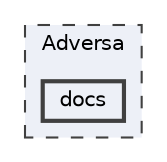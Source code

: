 digraph "Adversa/docs"
{
 // LATEX_PDF_SIZE
  bgcolor="transparent";
  edge [fontname=Helvetica,fontsize=10,labelfontname=Helvetica,labelfontsize=10];
  node [fontname=Helvetica,fontsize=10,shape=box,height=0.2,width=0.4];
  compound=true
  subgraph clusterdir_1d159169ffaaf33cf19acf7cabbcc614 {
    graph [ bgcolor="#edf0f7", pencolor="grey25", label="Adversa", fontname=Helvetica,fontsize=10 style="filled,dashed", URL="dir_1d159169ffaaf33cf19acf7cabbcc614.html",tooltip=""]
  dir_357f27f21f9880545a55bc57ef3a3598 [label="docs", fillcolor="#edf0f7", color="grey25", style="filled,bold", URL="dir_357f27f21f9880545a55bc57ef3a3598.html",tooltip=""];
  }
}
